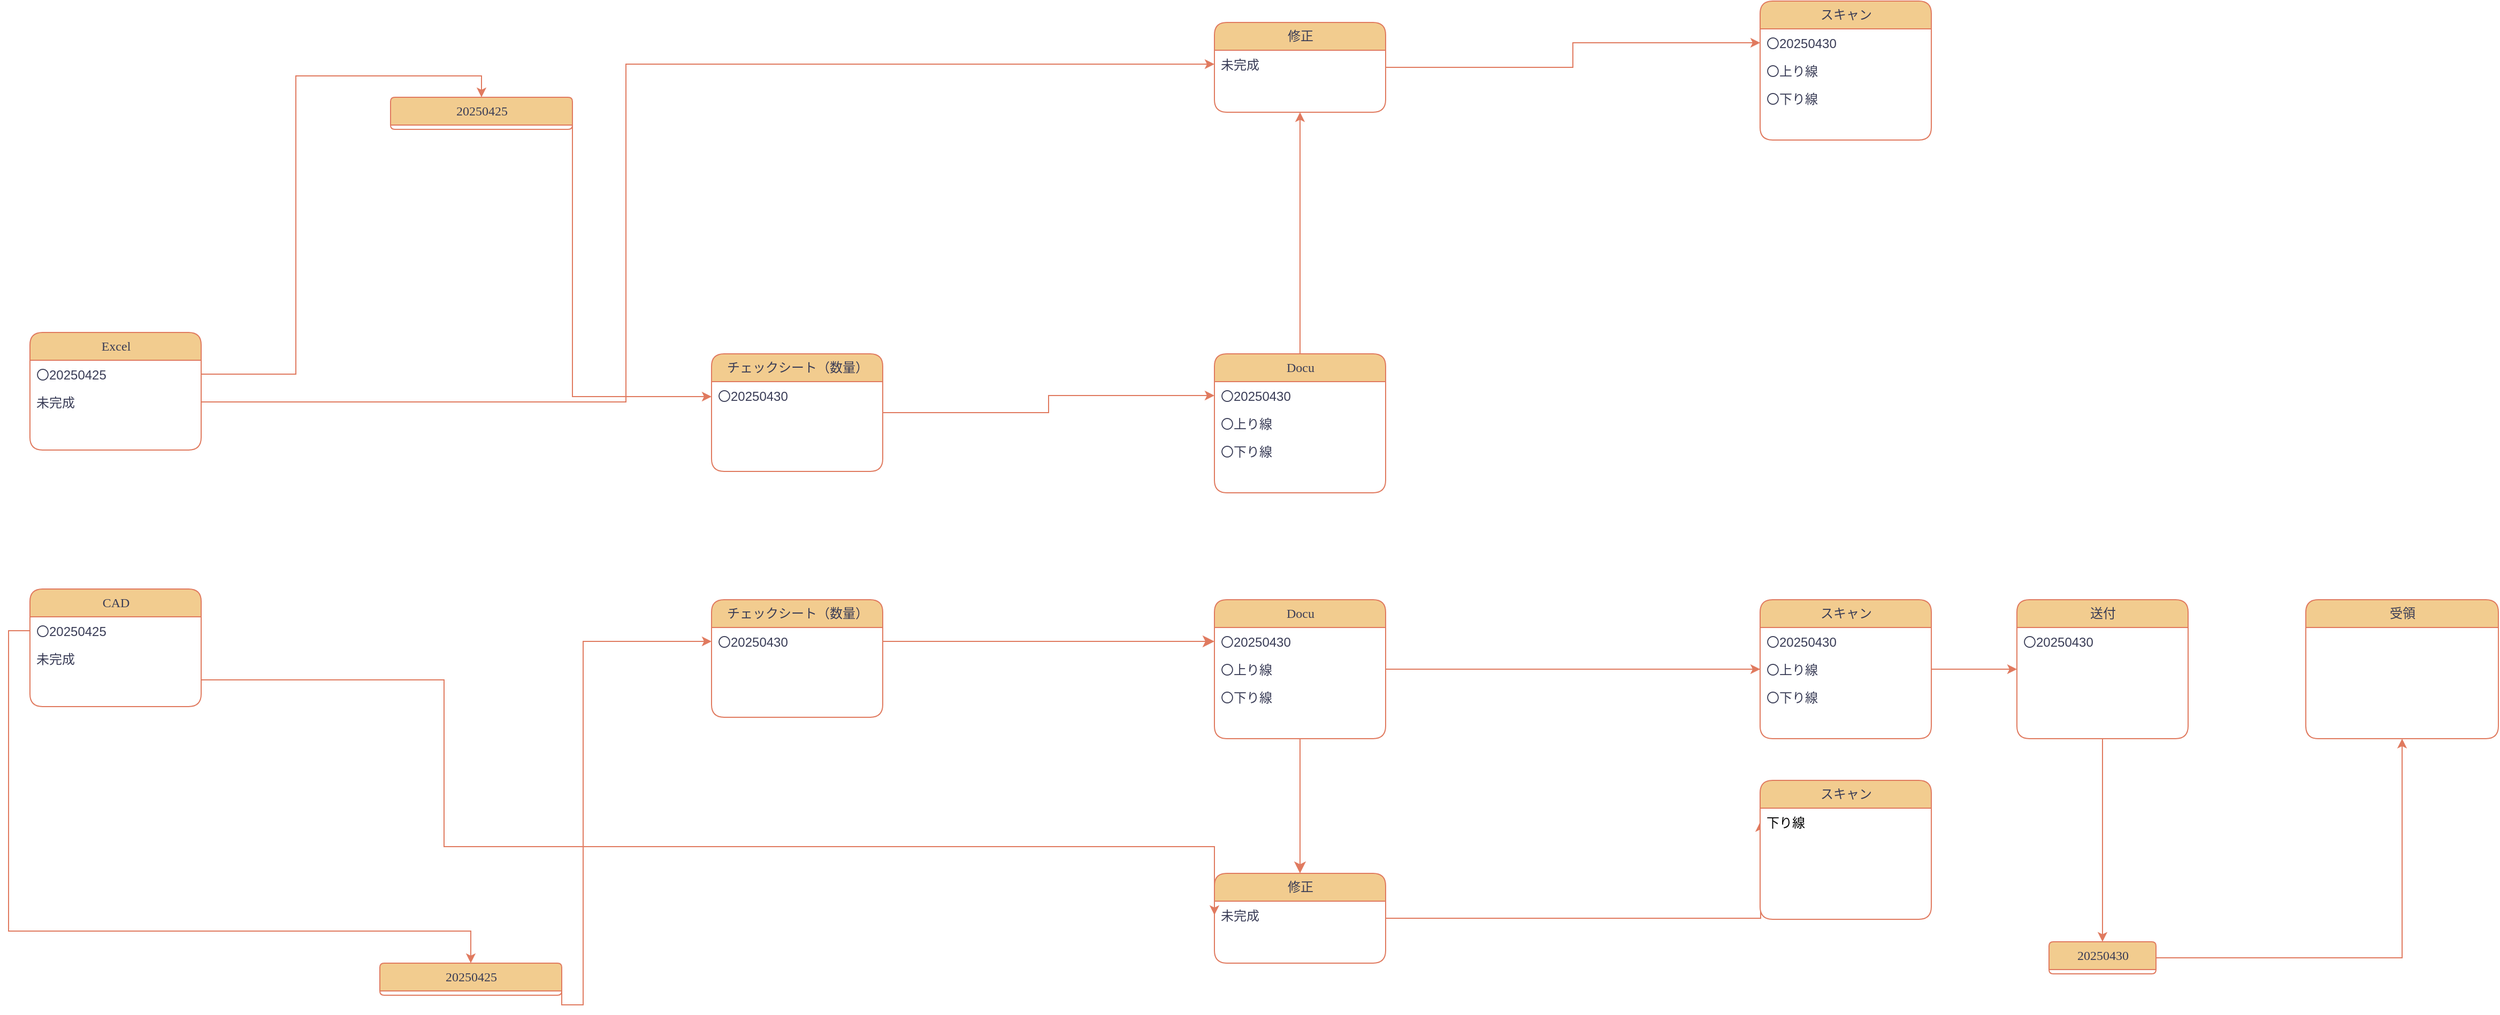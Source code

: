 <mxfile version="26.2.14">
  <diagram name="Page-1" id="v8nFZk8ntCwD6UA7ut2k">
    <mxGraphModel dx="5650" dy="1762" grid="1" gridSize="10" guides="1" tooltips="1" connect="1" arrows="1" fold="1" page="1" pageScale="1" pageWidth="827" pageHeight="1169" math="0" shadow="0">
      <root>
        <mxCell id="0" />
        <mxCell id="1" parent="0" />
        <mxCell id="gOQyNuT984WXrLL5wmtN-31" value="&lt;span style=&quot;color: rgb(57, 60, 86);&quot;&gt;チェックシート&lt;/span&gt;&lt;span style=&quot;color: light-dark(rgb(57, 60, 86), rgb(182, 184, 207)); background-color: transparent;&quot;&gt;（数量）&lt;/span&gt;" style="swimlane;html=1;fontStyle=0;childLayout=stackLayout;horizontal=1;startSize=26;fillColor=#F2CC8F;horizontalStack=0;resizeParent=1;resizeLast=0;collapsible=1;marginBottom=0;swimlaneFillColor=#ffffff;align=center;rounded=1;shadow=0;comic=0;labelBackgroundColor=none;strokeWidth=1;fontFamily=Verdana;fontSize=12;strokeColor=#E07A5F;fontColor=#393C56;" vertex="1" parent="1">
          <mxGeometry x="-1590" y="670" width="160" height="110" as="geometry">
            <mxRectangle x="-1250" y="440" width="170" height="30" as="alternateBounds" />
          </mxGeometry>
        </mxCell>
        <mxCell id="gOQyNuT984WXrLL5wmtN-32" value="〇20250430" style="text;html=1;strokeColor=none;fillColor=none;spacingLeft=4;spacingRight=4;whiteSpace=wrap;overflow=hidden;rotatable=0;points=[[0,0.5],[1,0.5]];portConstraint=eastwest;labelBackgroundColor=none;fontColor=#393C56;" vertex="1" parent="gOQyNuT984WXrLL5wmtN-31">
          <mxGeometry y="26" width="160" height="26" as="geometry" />
        </mxCell>
        <mxCell id="gOQyNuT984WXrLL5wmtN-33" value="" style="edgeStyle=orthogonalEdgeStyle;rounded=0;orthogonalLoop=1;jettySize=auto;html=1;labelBackgroundColor=none;strokeColor=#E07A5F;fontColor=default;" edge="1" parent="1" source="gOQyNuT984WXrLL5wmtN-34" target="gOQyNuT984WXrLL5wmtN-45">
          <mxGeometry relative="1" as="geometry" />
        </mxCell>
        <mxCell id="gOQyNuT984WXrLL5wmtN-34" value="Docu" style="swimlane;html=1;fontStyle=0;childLayout=stackLayout;horizontal=1;startSize=26;fillColor=#F2CC8F;horizontalStack=0;resizeParent=1;resizeLast=0;collapsible=1;marginBottom=0;swimlaneFillColor=#ffffff;align=center;rounded=1;shadow=0;comic=0;labelBackgroundColor=none;strokeWidth=1;fontFamily=Verdana;fontSize=12;strokeColor=#E07A5F;fontColor=#393C56;" vertex="1" parent="1">
          <mxGeometry x="-1120" y="670" width="160" height="130" as="geometry">
            <mxRectangle x="-890" y="670" width="70" height="30" as="alternateBounds" />
          </mxGeometry>
        </mxCell>
        <mxCell id="gOQyNuT984WXrLL5wmtN-35" value="〇20250430" style="text;html=1;strokeColor=none;fillColor=none;spacingLeft=4;spacingRight=4;whiteSpace=wrap;overflow=hidden;rotatable=0;points=[[0,0.5],[1,0.5]];portConstraint=eastwest;labelBackgroundColor=none;fontColor=#393C56;" vertex="1" parent="gOQyNuT984WXrLL5wmtN-34">
          <mxGeometry y="26" width="160" height="26" as="geometry" />
        </mxCell>
        <mxCell id="gOQyNuT984WXrLL5wmtN-36" value="〇上り線" style="text;html=1;strokeColor=none;fillColor=none;spacingLeft=4;spacingRight=4;whiteSpace=wrap;overflow=hidden;rotatable=0;points=[[0,0.5],[1,0.5]];portConstraint=eastwest;labelBackgroundColor=none;fontColor=#393C56;" vertex="1" parent="gOQyNuT984WXrLL5wmtN-34">
          <mxGeometry y="52" width="160" height="26" as="geometry" />
        </mxCell>
        <mxCell id="gOQyNuT984WXrLL5wmtN-37" value="〇下り線" style="text;html=1;strokeColor=none;fillColor=none;spacingLeft=4;spacingRight=4;whiteSpace=wrap;overflow=hidden;rotatable=0;points=[[0,0.5],[1,0.5]];portConstraint=eastwest;labelBackgroundColor=none;fontColor=#393C56;" vertex="1" parent="gOQyNuT984WXrLL5wmtN-34">
          <mxGeometry y="78" width="160" height="26" as="geometry" />
        </mxCell>
        <mxCell id="gOQyNuT984WXrLL5wmtN-38" value="" style="edgeStyle=orthogonalEdgeStyle;rounded=0;orthogonalLoop=1;jettySize=auto;html=1;entryX=0;entryY=0.5;entryDx=0;entryDy=0;labelBackgroundColor=none;strokeColor=#E07A5F;fontColor=default;" edge="1" parent="1" source="gOQyNuT984WXrLL5wmtN-39">
          <mxGeometry relative="1" as="geometry">
            <mxPoint x="-610" y="878.0" as="targetPoint" />
          </mxGeometry>
        </mxCell>
        <mxCell id="gOQyNuT984WXrLL5wmtN-39" value="修正" style="swimlane;html=1;fontStyle=0;childLayout=stackLayout;horizontal=1;startSize=26;fillColor=#F2CC8F;horizontalStack=0;resizeParent=1;resizeLast=0;collapsible=1;marginBottom=0;swimlaneFillColor=#ffffff;align=center;rounded=1;shadow=0;comic=0;labelBackgroundColor=none;strokeWidth=1;fontFamily=Verdana;fontSize=12;strokeColor=#E07A5F;fontColor=#393C56;" vertex="1" parent="1">
          <mxGeometry x="-1120" y="926" width="160" height="84" as="geometry">
            <mxRectangle x="420" y="882" width="90" height="30" as="alternateBounds" />
          </mxGeometry>
        </mxCell>
        <mxCell id="gOQyNuT984WXrLL5wmtN-40" value="未完成" style="text;html=1;strokeColor=none;fillColor=none;spacingLeft=4;spacingRight=4;whiteSpace=wrap;overflow=hidden;rotatable=0;points=[[0,0.5],[1,0.5]];portConstraint=eastwest;labelBackgroundColor=none;fontColor=#393C56;" vertex="1" parent="gOQyNuT984WXrLL5wmtN-39">
          <mxGeometry y="26" width="160" height="26" as="geometry" />
        </mxCell>
        <mxCell id="gOQyNuT984WXrLL5wmtN-41" style="edgeStyle=orthogonalEdgeStyle;html=1;labelBackgroundColor=none;startFill=0;startSize=8;endFill=1;endSize=8;fontFamily=Verdana;fontSize=12;rounded=0;strokeColor=#E07A5F;fontColor=default;" edge="1" parent="1" source="gOQyNuT984WXrLL5wmtN-34" target="gOQyNuT984WXrLL5wmtN-39">
          <mxGeometry relative="1" as="geometry" />
        </mxCell>
        <mxCell id="gOQyNuT984WXrLL5wmtN-42" style="edgeStyle=orthogonalEdgeStyle;html=1;labelBackgroundColor=none;startFill=0;startSize=8;endFill=1;endSize=8;fontFamily=Verdana;fontSize=12;exitX=1;exitY=0.5;rounded=0;strokeColor=#E07A5F;fontColor=default;entryX=0;entryY=0.5;entryDx=0;entryDy=0;exitDx=0;exitDy=0;" edge="1" parent="1" source="gOQyNuT984WXrLL5wmtN-32" target="gOQyNuT984WXrLL5wmtN-35">
          <mxGeometry relative="1" as="geometry">
            <Array as="points" />
            <mxPoint x="-1090" y="735" as="sourcePoint" />
            <mxPoint x="-860" y="730" as="targetPoint" />
          </mxGeometry>
        </mxCell>
        <mxCell id="gOQyNuT984WXrLL5wmtN-43" style="edgeStyle=orthogonalEdgeStyle;html=1;exitX=1;exitY=0.5;labelBackgroundColor=none;startFill=0;startSize=8;endFill=1;endSize=8;fontFamily=Verdana;fontSize=12;rounded=0;strokeColor=#E07A5F;fontColor=default;" edge="1" parent="1">
          <mxGeometry relative="1" as="geometry">
            <mxPoint x="-530" y="735" as="targetPoint" />
            <mxPoint x="-690" y="735" as="sourcePoint" />
          </mxGeometry>
        </mxCell>
        <mxCell id="gOQyNuT984WXrLL5wmtN-44" value="" style="edgeStyle=orthogonalEdgeStyle;rounded=0;orthogonalLoop=1;jettySize=auto;html=1;labelBackgroundColor=none;strokeColor=#E07A5F;fontColor=default;" edge="1" parent="1" source="gOQyNuT984WXrLL5wmtN-45" target="gOQyNuT984WXrLL5wmtN-50">
          <mxGeometry relative="1" as="geometry" />
        </mxCell>
        <mxCell id="gOQyNuT984WXrLL5wmtN-45" value="スキャン" style="swimlane;html=1;fontStyle=0;childLayout=stackLayout;horizontal=1;startSize=26;fillColor=#F2CC8F;horizontalStack=0;resizeParent=1;resizeLast=0;collapsible=1;marginBottom=0;swimlaneFillColor=#ffffff;align=center;rounded=1;shadow=0;comic=0;labelBackgroundColor=none;strokeWidth=1;fontFamily=Verdana;fontSize=12;strokeColor=#E07A5F;fontColor=#393C56;" vertex="1" parent="1">
          <mxGeometry x="-610" y="670" width="160" height="130" as="geometry" />
        </mxCell>
        <mxCell id="gOQyNuT984WXrLL5wmtN-46" value="〇20250430" style="text;html=1;strokeColor=none;fillColor=none;spacingLeft=4;spacingRight=4;whiteSpace=wrap;overflow=hidden;rotatable=0;points=[[0,0.5],[1,0.5]];portConstraint=eastwest;labelBackgroundColor=none;fontColor=#393C56;" vertex="1" parent="gOQyNuT984WXrLL5wmtN-45">
          <mxGeometry y="26" width="160" height="26" as="geometry" />
        </mxCell>
        <mxCell id="gOQyNuT984WXrLL5wmtN-47" value="〇上り線" style="text;html=1;strokeColor=none;fillColor=none;spacingLeft=4;spacingRight=4;whiteSpace=wrap;overflow=hidden;rotatable=0;points=[[0,0.5],[1,0.5]];portConstraint=eastwest;labelBackgroundColor=none;fontColor=#393C56;" vertex="1" parent="gOQyNuT984WXrLL5wmtN-45">
          <mxGeometry y="52" width="160" height="26" as="geometry" />
        </mxCell>
        <mxCell id="gOQyNuT984WXrLL5wmtN-48" value="〇下り線" style="text;html=1;strokeColor=none;fillColor=none;spacingLeft=4;spacingRight=4;whiteSpace=wrap;overflow=hidden;rotatable=0;points=[[0,0.5],[1,0.5]];portConstraint=eastwest;labelBackgroundColor=none;fontColor=#393C56;" vertex="1" parent="gOQyNuT984WXrLL5wmtN-45">
          <mxGeometry y="78" width="160" height="26" as="geometry" />
        </mxCell>
        <mxCell id="gOQyNuT984WXrLL5wmtN-49" value="" style="edgeStyle=orthogonalEdgeStyle;rounded=0;orthogonalLoop=1;jettySize=auto;html=1;labelBackgroundColor=none;strokeColor=#E07A5F;fontColor=default;" edge="1" parent="1" source="gOQyNuT984WXrLL5wmtN-50" target="gOQyNuT984WXrLL5wmtN-53">
          <mxGeometry relative="1" as="geometry" />
        </mxCell>
        <mxCell id="gOQyNuT984WXrLL5wmtN-50" value="送付" style="swimlane;html=1;fontStyle=0;childLayout=stackLayout;horizontal=1;startSize=26;fillColor=#F2CC8F;horizontalStack=0;resizeParent=1;resizeLast=0;collapsible=1;marginBottom=0;swimlaneFillColor=#ffffff;align=center;rounded=1;shadow=0;comic=0;labelBackgroundColor=none;strokeWidth=1;fontFamily=Verdana;fontSize=12;strokeColor=#E07A5F;fontColor=#393C56;" vertex="1" parent="1">
          <mxGeometry x="-370" y="670" width="160" height="130" as="geometry" />
        </mxCell>
        <UserObject label="〇20250430" linkTarget="_blank" id="gOQyNuT984WXrLL5wmtN-51">
          <mxCell style="text;html=1;strokeColor=none;fillColor=none;spacingLeft=4;spacingRight=4;whiteSpace=wrap;overflow=hidden;rotatable=0;points=[[0,0.5],[1,0.5]];portConstraint=eastwest;labelBackgroundColor=none;fontColor=#393C56;" vertex="1" parent="gOQyNuT984WXrLL5wmtN-50">
            <mxGeometry y="26" width="160" height="26" as="geometry" />
          </mxCell>
        </UserObject>
        <mxCell id="gOQyNuT984WXrLL5wmtN-52" value="" style="edgeStyle=orthogonalEdgeStyle;rounded=0;orthogonalLoop=1;jettySize=auto;html=1;labelBackgroundColor=none;strokeColor=#E07A5F;fontColor=default;" edge="1" parent="1" source="gOQyNuT984WXrLL5wmtN-53" target="gOQyNuT984WXrLL5wmtN-57">
          <mxGeometry relative="1" as="geometry" />
        </mxCell>
        <mxCell id="gOQyNuT984WXrLL5wmtN-53" value="20250430" style="swimlane;html=1;fontStyle=0;childLayout=stackLayout;horizontal=1;startSize=26;fillColor=#F2CC8F;horizontalStack=0;resizeParent=1;resizeLast=0;collapsible=1;marginBottom=0;swimlaneFillColor=#ffffff;align=center;rounded=1;shadow=0;comic=0;labelBackgroundColor=none;strokeWidth=1;fontFamily=Verdana;fontSize=12;strokeColor=#E07A5F;fontColor=#393C56;" vertex="1" collapsed="1" parent="1">
          <mxGeometry x="-340" y="990" width="100" height="30" as="geometry">
            <mxRectangle x="-440" y="1000" width="300" height="370" as="alternateBounds" />
          </mxGeometry>
        </mxCell>
        <UserObject label="&lt;span style=&quot;font-size: 6px;&quot;&gt;〇上り線&lt;/span&gt;" linkTarget="_blank" id="gOQyNuT984WXrLL5wmtN-54">
          <mxCell style="text;html=1;strokeColor=none;fillColor=none;spacingLeft=4;spacingRight=4;whiteSpace=wrap;overflow=hidden;rotatable=0;points=[[0,0.5],[1,0.5]];portConstraint=eastwest;labelBackgroundColor=none;fontColor=#393C56;" vertex="1" parent="gOQyNuT984WXrLL5wmtN-53">
            <mxGeometry y="26" width="300" height="24" as="geometry" />
          </mxCell>
        </UserObject>
        <UserObject label="&lt;span style=&quot;font-size: 6px;&quot;&gt;〇下り線&lt;/span&gt;" linkTarget="_blank" id="gOQyNuT984WXrLL5wmtN-55">
          <mxCell style="text;html=1;strokeColor=none;fillColor=none;spacingLeft=4;spacingRight=4;whiteSpace=wrap;overflow=hidden;rotatable=0;points=[[0,0.5],[1,0.5]];portConstraint=eastwest;labelBackgroundColor=none;fontColor=#393C56;" vertex="1" parent="gOQyNuT984WXrLL5wmtN-53">
            <mxGeometry y="50" width="300" height="24" as="geometry" />
          </mxCell>
        </UserObject>
        <UserObject label="&lt;p class=&quot;MsoNormal&quot;&gt;&lt;font style=&quot;font-size: 6px;&quot;&gt;弘洋第一コンサルタンツ&lt;span lang=&quot;EN-US&quot;&gt;&lt;/span&gt;&lt;/font&gt;&lt;/p&gt;&lt;p class=&quot;MsoNormal&quot;&gt;&lt;font style=&quot;font-size: 6px;&quot;&gt;長屋様&lt;span lang=&quot;EN-US&quot;&gt;&lt;/span&gt;&lt;/font&gt;&lt;/p&gt;&lt;p class=&quot;MsoNormal&quot;&gt;&lt;span lang=&quot;EN-US&quot;&gt;&lt;font style=&quot;font-size: 6px;&quot;&gt;&amp;nbsp;&lt;/font&gt;&lt;/span&gt;&lt;/p&gt;&lt;p class=&quot;MsoNormal&quot;&gt;&lt;font style=&quot;font-size: 6px;&quot;&gt;いつもお世話になっております。ジュントスのハンです。&lt;span lang=&quot;EN-US&quot;&gt;&lt;/span&gt;&lt;/font&gt;&lt;/p&gt;&lt;p class=&quot;MsoNormal&quot;&gt;&lt;span lang=&quot;EN-US&quot;&gt;&lt;font style=&quot;font-size: 6px;&quot;&gt;&amp;nbsp;&lt;/font&gt;&lt;/span&gt;&lt;/p&gt;&lt;p class=&quot;MsoNormal&quot;&gt;&lt;font style=&quot;font-size: 6px;&quot;&gt;藤岡&lt;span lang=&quot;EN-US&quot;&gt;IC&lt;/span&gt;橋、上栗須第一橋の図面数量チェックシートを送付いたします。&lt;span lang=&quot;EN-US&quot;&gt;&lt;/span&gt;&lt;/font&gt;&lt;/p&gt;&lt;p class=&quot;MsoNormal&quot;&gt;&lt;font style=&quot;font-size: 6px;&quot;&gt;下記よりダウンロードお願いいたします。&lt;span lang=&quot;EN-US&quot;&gt;&lt;/span&gt;&lt;/font&gt;&lt;/p&gt;&lt;p class=&quot;MsoNormal&quot;&gt;&lt;span lang=&quot;EN-US&quot;&gt;&lt;font style=&quot;font-size: 6px;&quot;&gt;&amp;nbsp;&lt;/font&gt;&lt;/span&gt;&lt;/p&gt;&lt;p class=&quot;MsoNormal&quot;&gt;&lt;span lang=&quot;EN-US&quot;&gt;&lt;a href=&quot;https://6.gigafile.nu/0514-b298a5c7074282069d971227c063d635d&quot;&gt;&lt;font style=&quot;font-size: 6px;&quot;&gt;https://6.gigafile.nu/0514-b298a5c7074282069d971227c063d635d&lt;/font&gt;&lt;/a&gt;&lt;/span&gt;&lt;/p&gt;&lt;p class=&quot;MsoNormal&quot;&gt;&lt;span lang=&quot;EN-US&quot;&gt;&lt;font style=&quot;font-size: 6px;&quot;&gt;&amp;nbsp;&lt;/font&gt;&lt;/span&gt;&lt;/p&gt;&lt;p class=&quot;MsoNormal&quot;&gt;&lt;font style=&quot;font-size: 6px;&quot;&gt;ご確認のほどよろしくお願いいたします。&lt;/font&gt;&lt;/p&gt;&lt;p class=&quot;MsoNormal&quot;&gt;&lt;font style=&quot;font-size: 6px;&quot;&gt;ハン&lt;/font&gt;&lt;span lang=&quot;EN-US&quot;&gt;&lt;/span&gt;&lt;/p&gt;" linkTarget="_blank" id="gOQyNuT984WXrLL5wmtN-56">
          <mxCell style="text;html=1;strokeColor=none;fillColor=none;spacingLeft=4;spacingRight=4;whiteSpace=wrap;overflow=hidden;rotatable=0;points=[[0,0.5],[1,0.5]];portConstraint=eastwest;labelBackgroundColor=none;fontColor=#393C56;" vertex="1" parent="gOQyNuT984WXrLL5wmtN-53">
            <mxGeometry y="74" width="300" height="24" as="geometry" />
          </mxCell>
        </UserObject>
        <mxCell id="gOQyNuT984WXrLL5wmtN-57" value="受領" style="swimlane;html=1;fontStyle=0;childLayout=stackLayout;horizontal=1;startSize=26;fillColor=#F2CC8F;horizontalStack=0;resizeParent=1;resizeLast=0;collapsible=1;marginBottom=0;swimlaneFillColor=#ffffff;align=center;rounded=1;shadow=0;comic=0;labelBackgroundColor=none;strokeWidth=1;fontFamily=Verdana;fontSize=12;strokeColor=#E07A5F;fontColor=#393C56;" vertex="1" parent="1">
          <mxGeometry x="-100" y="670" width="180" height="130" as="geometry">
            <mxRectangle x="50" y="670" width="100" height="30" as="alternateBounds" />
          </mxGeometry>
        </mxCell>
        <UserObject label="&lt;p class=&quot;MsoNormal&quot;&gt;&lt;br&gt;&lt;/p&gt;" linkTarget="_blank" id="gOQyNuT984WXrLL5wmtN-58">
          <mxCell style="text;html=1;strokeColor=none;fillColor=none;spacingLeft=4;spacingRight=4;whiteSpace=wrap;overflow=hidden;rotatable=0;points=[[0,0.5],[1,0.5]];portConstraint=eastwest;labelBackgroundColor=none;fontColor=#393C56;" vertex="1" parent="gOQyNuT984WXrLL5wmtN-57">
            <mxGeometry y="26" width="180" height="24" as="geometry" />
          </mxCell>
        </UserObject>
        <mxCell id="gOQyNuT984WXrLL5wmtN-59" value="スキャン" style="swimlane;html=1;fontStyle=0;childLayout=stackLayout;horizontal=1;startSize=26;fillColor=#F2CC8F;horizontalStack=0;resizeParent=1;resizeLast=0;collapsible=1;marginBottom=0;swimlaneFillColor=#ffffff;align=center;rounded=1;shadow=0;comic=0;labelBackgroundColor=none;strokeWidth=1;fontFamily=Verdana;fontSize=12;strokeColor=#E07A5F;fontColor=#393C56;" vertex="1" parent="1">
          <mxGeometry x="-610" y="839" width="160" height="130" as="geometry" />
        </mxCell>
        <mxCell id="gOQyNuT984WXrLL5wmtN-60" value="&lt;div&gt;&lt;span style=&quot;background-color: transparent; color: light-dark(rgb(0, 0, 0), rgb(255, 255, 255));&quot;&gt;下り線&lt;/span&gt;&lt;/div&gt;" style="text;html=1;strokeColor=none;fillColor=none;spacingLeft=4;spacingRight=4;whiteSpace=wrap;overflow=hidden;rotatable=0;points=[[0,0.5],[1,0.5]];portConstraint=eastwest;labelBackgroundColor=none;fontColor=#393C56;" vertex="1" parent="gOQyNuT984WXrLL5wmtN-59">
          <mxGeometry y="26" width="160" height="26" as="geometry" />
        </mxCell>
        <mxCell id="gOQyNuT984WXrLL5wmtN-69" value="" style="edgeStyle=orthogonalEdgeStyle;rounded=0;orthogonalLoop=1;jettySize=auto;html=1;strokeColor=#E07A5F;fontColor=#393C56;fillColor=#F2CC8F;exitX=0;exitY=0.5;exitDx=0;exitDy=0;" edge="1" parent="1" source="gOQyNuT984WXrLL5wmtN-62" target="gOQyNuT984WXrLL5wmtN-67">
          <mxGeometry relative="1" as="geometry">
            <Array as="points">
              <mxPoint x="-2247" y="699" />
              <mxPoint x="-2247" y="980" />
              <mxPoint x="-1815" y="980" />
            </Array>
          </mxGeometry>
        </mxCell>
        <mxCell id="gOQyNuT984WXrLL5wmtN-83" value="" style="edgeStyle=orthogonalEdgeStyle;rounded=0;orthogonalLoop=1;jettySize=auto;html=1;strokeColor=#E07A5F;fontColor=#393C56;fillColor=#F2CC8F;entryX=0;entryY=0.5;entryDx=0;entryDy=0;exitX=1;exitY=0.5;exitDx=0;exitDy=0;" edge="1" parent="1" source="gOQyNuT984WXrLL5wmtN-84" target="gOQyNuT984WXrLL5wmtN-40">
          <mxGeometry relative="1" as="geometry">
            <mxPoint x="-1870" y="735.0" as="targetPoint" />
            <Array as="points">
              <mxPoint x="-1840" y="745" />
              <mxPoint x="-1840" y="901" />
            </Array>
          </mxGeometry>
        </mxCell>
        <mxCell id="gOQyNuT984WXrLL5wmtN-61" value="CAD" style="swimlane;html=1;fontStyle=0;childLayout=stackLayout;horizontal=1;startSize=26;fillColor=#F2CC8F;horizontalStack=0;resizeParent=1;resizeLast=0;collapsible=1;marginBottom=0;swimlaneFillColor=#ffffff;align=center;rounded=1;shadow=0;comic=0;labelBackgroundColor=none;strokeWidth=1;fontFamily=Verdana;fontSize=12;strokeColor=#E07A5F;fontColor=#393C56;" vertex="1" parent="1">
          <mxGeometry x="-2227" y="660" width="160" height="110" as="geometry">
            <mxRectangle x="-1250" y="440" width="170" height="30" as="alternateBounds" />
          </mxGeometry>
        </mxCell>
        <mxCell id="gOQyNuT984WXrLL5wmtN-62" value="〇20250425" style="text;html=1;strokeColor=none;fillColor=none;spacingLeft=4;spacingRight=4;whiteSpace=wrap;overflow=hidden;rotatable=0;points=[[0,0.5],[1,0.5]];portConstraint=eastwest;labelBackgroundColor=none;fontColor=#393C56;" vertex="1" parent="gOQyNuT984WXrLL5wmtN-61">
          <mxGeometry y="26" width="160" height="26" as="geometry" />
        </mxCell>
        <mxCell id="gOQyNuT984WXrLL5wmtN-84" value="未完成" style="text;html=1;strokeColor=none;fillColor=none;spacingLeft=4;spacingRight=4;whiteSpace=wrap;overflow=hidden;rotatable=0;points=[[0,0.5],[1,0.5]];portConstraint=eastwest;labelBackgroundColor=none;fontColor=#393C56;" vertex="1" parent="gOQyNuT984WXrLL5wmtN-61">
          <mxGeometry y="52" width="160" height="26" as="geometry" />
        </mxCell>
        <mxCell id="gOQyNuT984WXrLL5wmtN-72" value="" style="edgeStyle=orthogonalEdgeStyle;rounded=0;orthogonalLoop=1;jettySize=auto;html=1;strokeColor=#E07A5F;fontColor=#393C56;fillColor=#F2CC8F;entryX=0;entryY=0.5;entryDx=0;entryDy=0;exitX=1;exitY=0.5;exitDx=0;exitDy=0;" edge="1" parent="1" source="gOQyNuT984WXrLL5wmtN-68" target="gOQyNuT984WXrLL5wmtN-32">
          <mxGeometry relative="1" as="geometry">
            <mxPoint x="-1310" y="915" as="targetPoint" />
            <Array as="points">
              <mxPoint x="-1710" y="1049" />
              <mxPoint x="-1710" y="709" />
            </Array>
          </mxGeometry>
        </mxCell>
        <mxCell id="gOQyNuT984WXrLL5wmtN-67" value="20250425" style="swimlane;html=1;fontStyle=0;childLayout=stackLayout;horizontal=1;startSize=26;fillColor=#F2CC8F;horizontalStack=0;resizeParent=1;resizeLast=0;collapsible=1;marginBottom=0;swimlaneFillColor=#ffffff;align=center;rounded=1;shadow=0;comic=0;labelBackgroundColor=none;strokeWidth=1;fontFamily=Verdana;fontSize=12;strokeColor=#E07A5F;fontColor=#393C56;" vertex="1" collapsed="1" parent="1">
          <mxGeometry x="-1900" y="1010" width="170" height="30" as="geometry">
            <mxRectangle x="-1900" y="1010" width="160" height="110" as="alternateBounds" />
          </mxGeometry>
        </mxCell>
        <mxCell id="gOQyNuT984WXrLL5wmtN-68" value="〇増田さん印刷" style="text;html=1;strokeColor=none;fillColor=none;spacingLeft=4;spacingRight=4;whiteSpace=wrap;overflow=hidden;rotatable=0;points=[[0,0.5],[1,0.5]];portConstraint=eastwest;labelBackgroundColor=none;fontColor=#393C56;" vertex="1" parent="gOQyNuT984WXrLL5wmtN-67">
          <mxGeometry y="26" width="160" height="26" as="geometry" />
        </mxCell>
        <mxCell id="gOQyNuT984WXrLL5wmtN-79" value="" style="edgeStyle=orthogonalEdgeStyle;rounded=0;orthogonalLoop=1;jettySize=auto;html=1;strokeColor=#E07A5F;fontColor=#393C56;fillColor=#F2CC8F;exitX=1;exitY=0.5;exitDx=0;exitDy=0;" edge="1" parent="1" source="gOQyNuT984WXrLL5wmtN-87" target="gOQyNuT984WXrLL5wmtN-77">
          <mxGeometry relative="1" as="geometry">
            <Array as="points">
              <mxPoint x="-1720" y="480" />
            </Array>
          </mxGeometry>
        </mxCell>
        <mxCell id="gOQyNuT984WXrLL5wmtN-89" value="" style="edgeStyle=orthogonalEdgeStyle;rounded=0;orthogonalLoop=1;jettySize=auto;html=1;strokeColor=#E07A5F;fontColor=#393C56;fillColor=#F2CC8F;entryX=0.5;entryY=0;entryDx=0;entryDy=0;exitX=1;exitY=0.5;exitDx=0;exitDy=0;" edge="1" parent="1" source="gOQyNuT984WXrLL5wmtN-74" target="gOQyNuT984WXrLL5wmtN-86">
          <mxGeometry relative="1" as="geometry" />
        </mxCell>
        <mxCell id="gOQyNuT984WXrLL5wmtN-108" value="" style="edgeStyle=orthogonalEdgeStyle;rounded=0;orthogonalLoop=1;jettySize=auto;html=1;strokeColor=#E07A5F;fontColor=#393C56;fillColor=#F2CC8F;entryX=0;entryY=0.5;entryDx=0;entryDy=0;exitX=1;exitY=0.5;exitDx=0;exitDy=0;" edge="1" parent="1" source="gOQyNuT984WXrLL5wmtN-85" target="gOQyNuT984WXrLL5wmtN-98">
          <mxGeometry relative="1" as="geometry">
            <mxPoint x="-1987" y="475" as="targetPoint" />
            <Array as="points">
              <mxPoint x="-1670" y="485" />
              <mxPoint x="-1670" y="169" />
            </Array>
          </mxGeometry>
        </mxCell>
        <mxCell id="gOQyNuT984WXrLL5wmtN-73" value="Excel" style="swimlane;html=1;fontStyle=0;childLayout=stackLayout;horizontal=1;startSize=26;fillColor=#F2CC8F;horizontalStack=0;resizeParent=1;resizeLast=0;collapsible=1;marginBottom=0;swimlaneFillColor=#ffffff;align=center;rounded=1;shadow=0;comic=0;labelBackgroundColor=none;strokeWidth=1;fontFamily=Verdana;fontSize=12;strokeColor=#E07A5F;fontColor=#393C56;" vertex="1" parent="1">
          <mxGeometry x="-2227" y="420" width="160" height="110" as="geometry">
            <mxRectangle x="-1250" y="440" width="170" height="30" as="alternateBounds" />
          </mxGeometry>
        </mxCell>
        <mxCell id="gOQyNuT984WXrLL5wmtN-74" value="〇20250425" style="text;html=1;strokeColor=none;fillColor=none;spacingLeft=4;spacingRight=4;whiteSpace=wrap;overflow=hidden;rotatable=0;points=[[0,0.5],[1,0.5]];portConstraint=eastwest;labelBackgroundColor=none;fontColor=#393C56;" vertex="1" parent="gOQyNuT984WXrLL5wmtN-73">
          <mxGeometry y="26" width="160" height="26" as="geometry" />
        </mxCell>
        <mxCell id="gOQyNuT984WXrLL5wmtN-85" value="未完成" style="text;html=1;strokeColor=none;fillColor=none;spacingLeft=4;spacingRight=4;whiteSpace=wrap;overflow=hidden;rotatable=0;points=[[0,0.5],[1,0.5]];portConstraint=eastwest;labelBackgroundColor=none;fontColor=#393C56;" vertex="1" parent="gOQyNuT984WXrLL5wmtN-73">
          <mxGeometry y="52" width="160" height="26" as="geometry" />
        </mxCell>
        <mxCell id="gOQyNuT984WXrLL5wmtN-92" value="" style="edgeStyle=orthogonalEdgeStyle;rounded=0;orthogonalLoop=1;jettySize=auto;html=1;strokeColor=#E07A5F;fontColor=#393C56;fillColor=#F2CC8F;entryX=0;entryY=0.5;entryDx=0;entryDy=0;" edge="1" parent="1" source="gOQyNuT984WXrLL5wmtN-77" target="gOQyNuT984WXrLL5wmtN-94">
          <mxGeometry relative="1" as="geometry">
            <mxPoint x="-1120" y="495" as="targetPoint" />
          </mxGeometry>
        </mxCell>
        <mxCell id="gOQyNuT984WXrLL5wmtN-77" value="&lt;span style=&quot;color: rgb(57, 60, 86);&quot;&gt;チェックシート&lt;/span&gt;&lt;span style=&quot;color: light-dark(rgb(57, 60, 86), rgb(182, 184, 207)); background-color: transparent;&quot;&gt;（数量）&lt;/span&gt;" style="swimlane;html=1;fontStyle=0;childLayout=stackLayout;horizontal=1;startSize=26;fillColor=#F2CC8F;horizontalStack=0;resizeParent=1;resizeLast=0;collapsible=1;marginBottom=0;swimlaneFillColor=#ffffff;align=center;rounded=1;shadow=0;comic=0;labelBackgroundColor=none;strokeWidth=1;fontFamily=Verdana;fontSize=12;strokeColor=#E07A5F;fontColor=#393C56;" vertex="1" parent="1">
          <mxGeometry x="-1590" y="440" width="160" height="110" as="geometry">
            <mxRectangle x="-1250" y="440" width="170" height="30" as="alternateBounds" />
          </mxGeometry>
        </mxCell>
        <mxCell id="gOQyNuT984WXrLL5wmtN-78" value="〇20250430" style="text;html=1;strokeColor=none;fillColor=none;spacingLeft=4;spacingRight=4;whiteSpace=wrap;overflow=hidden;rotatable=0;points=[[0,0.5],[1,0.5]];portConstraint=eastwest;labelBackgroundColor=none;fontColor=#393C56;" vertex="1" parent="gOQyNuT984WXrLL5wmtN-77">
          <mxGeometry y="26" width="160" height="26" as="geometry" />
        </mxCell>
        <mxCell id="gOQyNuT984WXrLL5wmtN-86" value="20250425" style="swimlane;html=1;fontStyle=0;childLayout=stackLayout;horizontal=1;startSize=26;fillColor=#F2CC8F;horizontalStack=0;resizeParent=1;resizeLast=0;collapsible=1;marginBottom=0;swimlaneFillColor=#ffffff;align=center;rounded=1;shadow=0;comic=0;labelBackgroundColor=none;strokeWidth=1;fontFamily=Verdana;fontSize=12;strokeColor=#E07A5F;fontColor=#393C56;" vertex="1" collapsed="1" parent="1">
          <mxGeometry x="-1890" y="200" width="170" height="30" as="geometry">
            <mxRectangle x="-1890" y="200" width="160" height="110" as="alternateBounds" />
          </mxGeometry>
        </mxCell>
        <mxCell id="gOQyNuT984WXrLL5wmtN-87" value="ハン" style="text;html=1;strokeColor=none;fillColor=none;spacingLeft=4;spacingRight=4;whiteSpace=wrap;overflow=hidden;rotatable=0;points=[[0,0.5],[1,0.5]];portConstraint=eastwest;labelBackgroundColor=none;fontColor=#393C56;" vertex="1" parent="gOQyNuT984WXrLL5wmtN-86">
          <mxGeometry y="26" width="160" height="26" as="geometry" />
        </mxCell>
        <mxCell id="gOQyNuT984WXrLL5wmtN-103" value="" style="edgeStyle=orthogonalEdgeStyle;rounded=0;orthogonalLoop=1;jettySize=auto;html=1;strokeColor=#E07A5F;fontColor=#393C56;fillColor=#F2CC8F;entryX=0.5;entryY=1;entryDx=0;entryDy=0;" edge="1" parent="1" source="gOQyNuT984WXrLL5wmtN-93" target="gOQyNuT984WXrLL5wmtN-97">
          <mxGeometry relative="1" as="geometry">
            <mxPoint x="-1040.0" y="360" as="targetPoint" />
          </mxGeometry>
        </mxCell>
        <mxCell id="gOQyNuT984WXrLL5wmtN-93" value="Docu" style="swimlane;html=1;fontStyle=0;childLayout=stackLayout;horizontal=1;startSize=26;fillColor=#F2CC8F;horizontalStack=0;resizeParent=1;resizeLast=0;collapsible=1;marginBottom=0;swimlaneFillColor=#ffffff;align=center;rounded=1;shadow=0;comic=0;labelBackgroundColor=none;strokeWidth=1;fontFamily=Verdana;fontSize=12;strokeColor=#E07A5F;fontColor=#393C56;" vertex="1" parent="1">
          <mxGeometry x="-1120" y="440" width="160" height="130" as="geometry">
            <mxRectangle x="-890" y="670" width="70" height="30" as="alternateBounds" />
          </mxGeometry>
        </mxCell>
        <mxCell id="gOQyNuT984WXrLL5wmtN-94" value="〇20250430" style="text;html=1;strokeColor=none;fillColor=none;spacingLeft=4;spacingRight=4;whiteSpace=wrap;overflow=hidden;rotatable=0;points=[[0,0.5],[1,0.5]];portConstraint=eastwest;labelBackgroundColor=none;fontColor=#393C56;" vertex="1" parent="gOQyNuT984WXrLL5wmtN-93">
          <mxGeometry y="26" width="160" height="26" as="geometry" />
        </mxCell>
        <mxCell id="gOQyNuT984WXrLL5wmtN-95" value="〇上り線" style="text;html=1;strokeColor=none;fillColor=none;spacingLeft=4;spacingRight=4;whiteSpace=wrap;overflow=hidden;rotatable=0;points=[[0,0.5],[1,0.5]];portConstraint=eastwest;labelBackgroundColor=none;fontColor=#393C56;" vertex="1" parent="gOQyNuT984WXrLL5wmtN-93">
          <mxGeometry y="52" width="160" height="26" as="geometry" />
        </mxCell>
        <mxCell id="gOQyNuT984WXrLL5wmtN-96" value="〇下り線" style="text;html=1;strokeColor=none;fillColor=none;spacingLeft=4;spacingRight=4;whiteSpace=wrap;overflow=hidden;rotatable=0;points=[[0,0.5],[1,0.5]];portConstraint=eastwest;labelBackgroundColor=none;fontColor=#393C56;" vertex="1" parent="gOQyNuT984WXrLL5wmtN-93">
          <mxGeometry y="78" width="160" height="26" as="geometry" />
        </mxCell>
        <mxCell id="gOQyNuT984WXrLL5wmtN-116" value="" style="edgeStyle=orthogonalEdgeStyle;rounded=0;orthogonalLoop=1;jettySize=auto;html=1;strokeColor=#E07A5F;fontColor=#393C56;fillColor=#F2CC8F;entryX=0;entryY=0.5;entryDx=0;entryDy=0;" edge="1" parent="1" source="gOQyNuT984WXrLL5wmtN-97" target="gOQyNuT984WXrLL5wmtN-110">
          <mxGeometry relative="1" as="geometry">
            <mxPoint x="-880" y="172.0" as="targetPoint" />
          </mxGeometry>
        </mxCell>
        <mxCell id="gOQyNuT984WXrLL5wmtN-97" value="修正" style="swimlane;html=1;fontStyle=0;childLayout=stackLayout;horizontal=1;startSize=26;fillColor=#F2CC8F;horizontalStack=0;resizeParent=1;resizeLast=0;collapsible=1;marginBottom=0;swimlaneFillColor=#ffffff;align=center;rounded=1;shadow=0;comic=0;labelBackgroundColor=none;strokeWidth=1;fontFamily=Verdana;fontSize=12;strokeColor=#E07A5F;fontColor=#393C56;" vertex="1" parent="1">
          <mxGeometry x="-1120" y="130" width="160" height="84" as="geometry">
            <mxRectangle x="420" y="882" width="90" height="30" as="alternateBounds" />
          </mxGeometry>
        </mxCell>
        <mxCell id="gOQyNuT984WXrLL5wmtN-98" value="未完成" style="text;html=1;strokeColor=none;fillColor=none;spacingLeft=4;spacingRight=4;whiteSpace=wrap;overflow=hidden;rotatable=0;points=[[0,0.5],[1,0.5]];portConstraint=eastwest;labelBackgroundColor=none;fontColor=#393C56;" vertex="1" parent="gOQyNuT984WXrLL5wmtN-97">
          <mxGeometry y="26" width="160" height="26" as="geometry" />
        </mxCell>
        <mxCell id="gOQyNuT984WXrLL5wmtN-109" value="スキャン" style="swimlane;html=1;fontStyle=0;childLayout=stackLayout;horizontal=1;startSize=26;fillColor=#F2CC8F;horizontalStack=0;resizeParent=1;resizeLast=0;collapsible=1;marginBottom=0;swimlaneFillColor=#ffffff;align=center;rounded=1;shadow=0;comic=0;labelBackgroundColor=none;strokeWidth=1;fontFamily=Verdana;fontSize=12;strokeColor=#E07A5F;fontColor=#393C56;" vertex="1" parent="1">
          <mxGeometry x="-610" y="110" width="160" height="130" as="geometry" />
        </mxCell>
        <mxCell id="gOQyNuT984WXrLL5wmtN-110" value="〇20250430" style="text;html=1;strokeColor=none;fillColor=none;spacingLeft=4;spacingRight=4;whiteSpace=wrap;overflow=hidden;rotatable=0;points=[[0,0.5],[1,0.5]];portConstraint=eastwest;labelBackgroundColor=none;fontColor=#393C56;" vertex="1" parent="gOQyNuT984WXrLL5wmtN-109">
          <mxGeometry y="26" width="160" height="26" as="geometry" />
        </mxCell>
        <mxCell id="gOQyNuT984WXrLL5wmtN-111" value="〇上り線" style="text;html=1;strokeColor=none;fillColor=none;spacingLeft=4;spacingRight=4;whiteSpace=wrap;overflow=hidden;rotatable=0;points=[[0,0.5],[1,0.5]];portConstraint=eastwest;labelBackgroundColor=none;fontColor=#393C56;" vertex="1" parent="gOQyNuT984WXrLL5wmtN-109">
          <mxGeometry y="52" width="160" height="26" as="geometry" />
        </mxCell>
        <mxCell id="gOQyNuT984WXrLL5wmtN-112" value="〇下り線" style="text;html=1;strokeColor=none;fillColor=none;spacingLeft=4;spacingRight=4;whiteSpace=wrap;overflow=hidden;rotatable=0;points=[[0,0.5],[1,0.5]];portConstraint=eastwest;labelBackgroundColor=none;fontColor=#393C56;" vertex="1" parent="gOQyNuT984WXrLL5wmtN-109">
          <mxGeometry y="78" width="160" height="26" as="geometry" />
        </mxCell>
      </root>
    </mxGraphModel>
  </diagram>
</mxfile>
